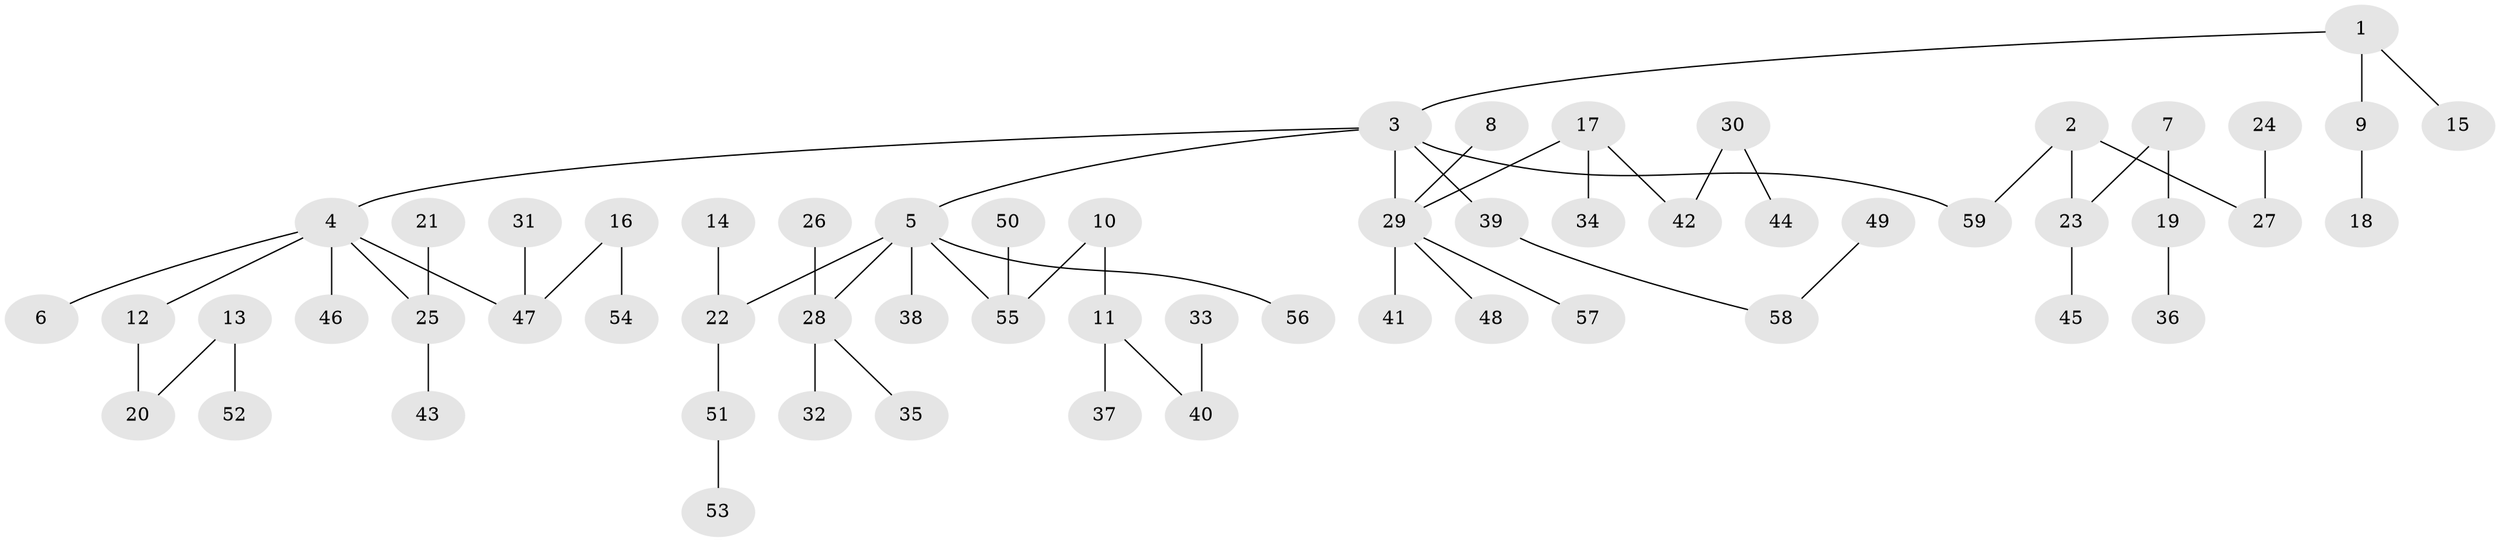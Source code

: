 // original degree distribution, {3: 0.2033898305084746, 7: 0.00847457627118644, 5: 0.025423728813559324, 2: 0.2457627118644068, 4: 0.059322033898305086, 1: 0.4576271186440678}
// Generated by graph-tools (version 1.1) at 2025/37/03/04/25 23:37:23]
// undirected, 59 vertices, 58 edges
graph export_dot {
  node [color=gray90,style=filled];
  1;
  2;
  3;
  4;
  5;
  6;
  7;
  8;
  9;
  10;
  11;
  12;
  13;
  14;
  15;
  16;
  17;
  18;
  19;
  20;
  21;
  22;
  23;
  24;
  25;
  26;
  27;
  28;
  29;
  30;
  31;
  32;
  33;
  34;
  35;
  36;
  37;
  38;
  39;
  40;
  41;
  42;
  43;
  44;
  45;
  46;
  47;
  48;
  49;
  50;
  51;
  52;
  53;
  54;
  55;
  56;
  57;
  58;
  59;
  1 -- 3 [weight=1.0];
  1 -- 9 [weight=1.0];
  1 -- 15 [weight=1.0];
  2 -- 23 [weight=1.0];
  2 -- 27 [weight=1.0];
  2 -- 59 [weight=1.0];
  3 -- 4 [weight=1.0];
  3 -- 5 [weight=1.0];
  3 -- 29 [weight=1.0];
  3 -- 39 [weight=1.0];
  3 -- 59 [weight=1.0];
  4 -- 6 [weight=1.0];
  4 -- 12 [weight=1.0];
  4 -- 25 [weight=1.0];
  4 -- 46 [weight=1.0];
  4 -- 47 [weight=1.0];
  5 -- 22 [weight=1.0];
  5 -- 28 [weight=1.0];
  5 -- 38 [weight=1.0];
  5 -- 55 [weight=1.0];
  5 -- 56 [weight=1.0];
  7 -- 19 [weight=1.0];
  7 -- 23 [weight=1.0];
  8 -- 29 [weight=1.0];
  9 -- 18 [weight=1.0];
  10 -- 11 [weight=1.0];
  10 -- 55 [weight=1.0];
  11 -- 37 [weight=1.0];
  11 -- 40 [weight=1.0];
  12 -- 20 [weight=1.0];
  13 -- 20 [weight=1.0];
  13 -- 52 [weight=1.0];
  14 -- 22 [weight=1.0];
  16 -- 47 [weight=1.0];
  16 -- 54 [weight=1.0];
  17 -- 29 [weight=1.0];
  17 -- 34 [weight=1.0];
  17 -- 42 [weight=1.0];
  19 -- 36 [weight=1.0];
  21 -- 25 [weight=1.0];
  22 -- 51 [weight=1.0];
  23 -- 45 [weight=1.0];
  24 -- 27 [weight=1.0];
  25 -- 43 [weight=1.0];
  26 -- 28 [weight=1.0];
  28 -- 32 [weight=1.0];
  28 -- 35 [weight=1.0];
  29 -- 41 [weight=1.0];
  29 -- 48 [weight=1.0];
  29 -- 57 [weight=1.0];
  30 -- 42 [weight=1.0];
  30 -- 44 [weight=1.0];
  31 -- 47 [weight=1.0];
  33 -- 40 [weight=1.0];
  39 -- 58 [weight=1.0];
  49 -- 58 [weight=1.0];
  50 -- 55 [weight=1.0];
  51 -- 53 [weight=1.0];
}
